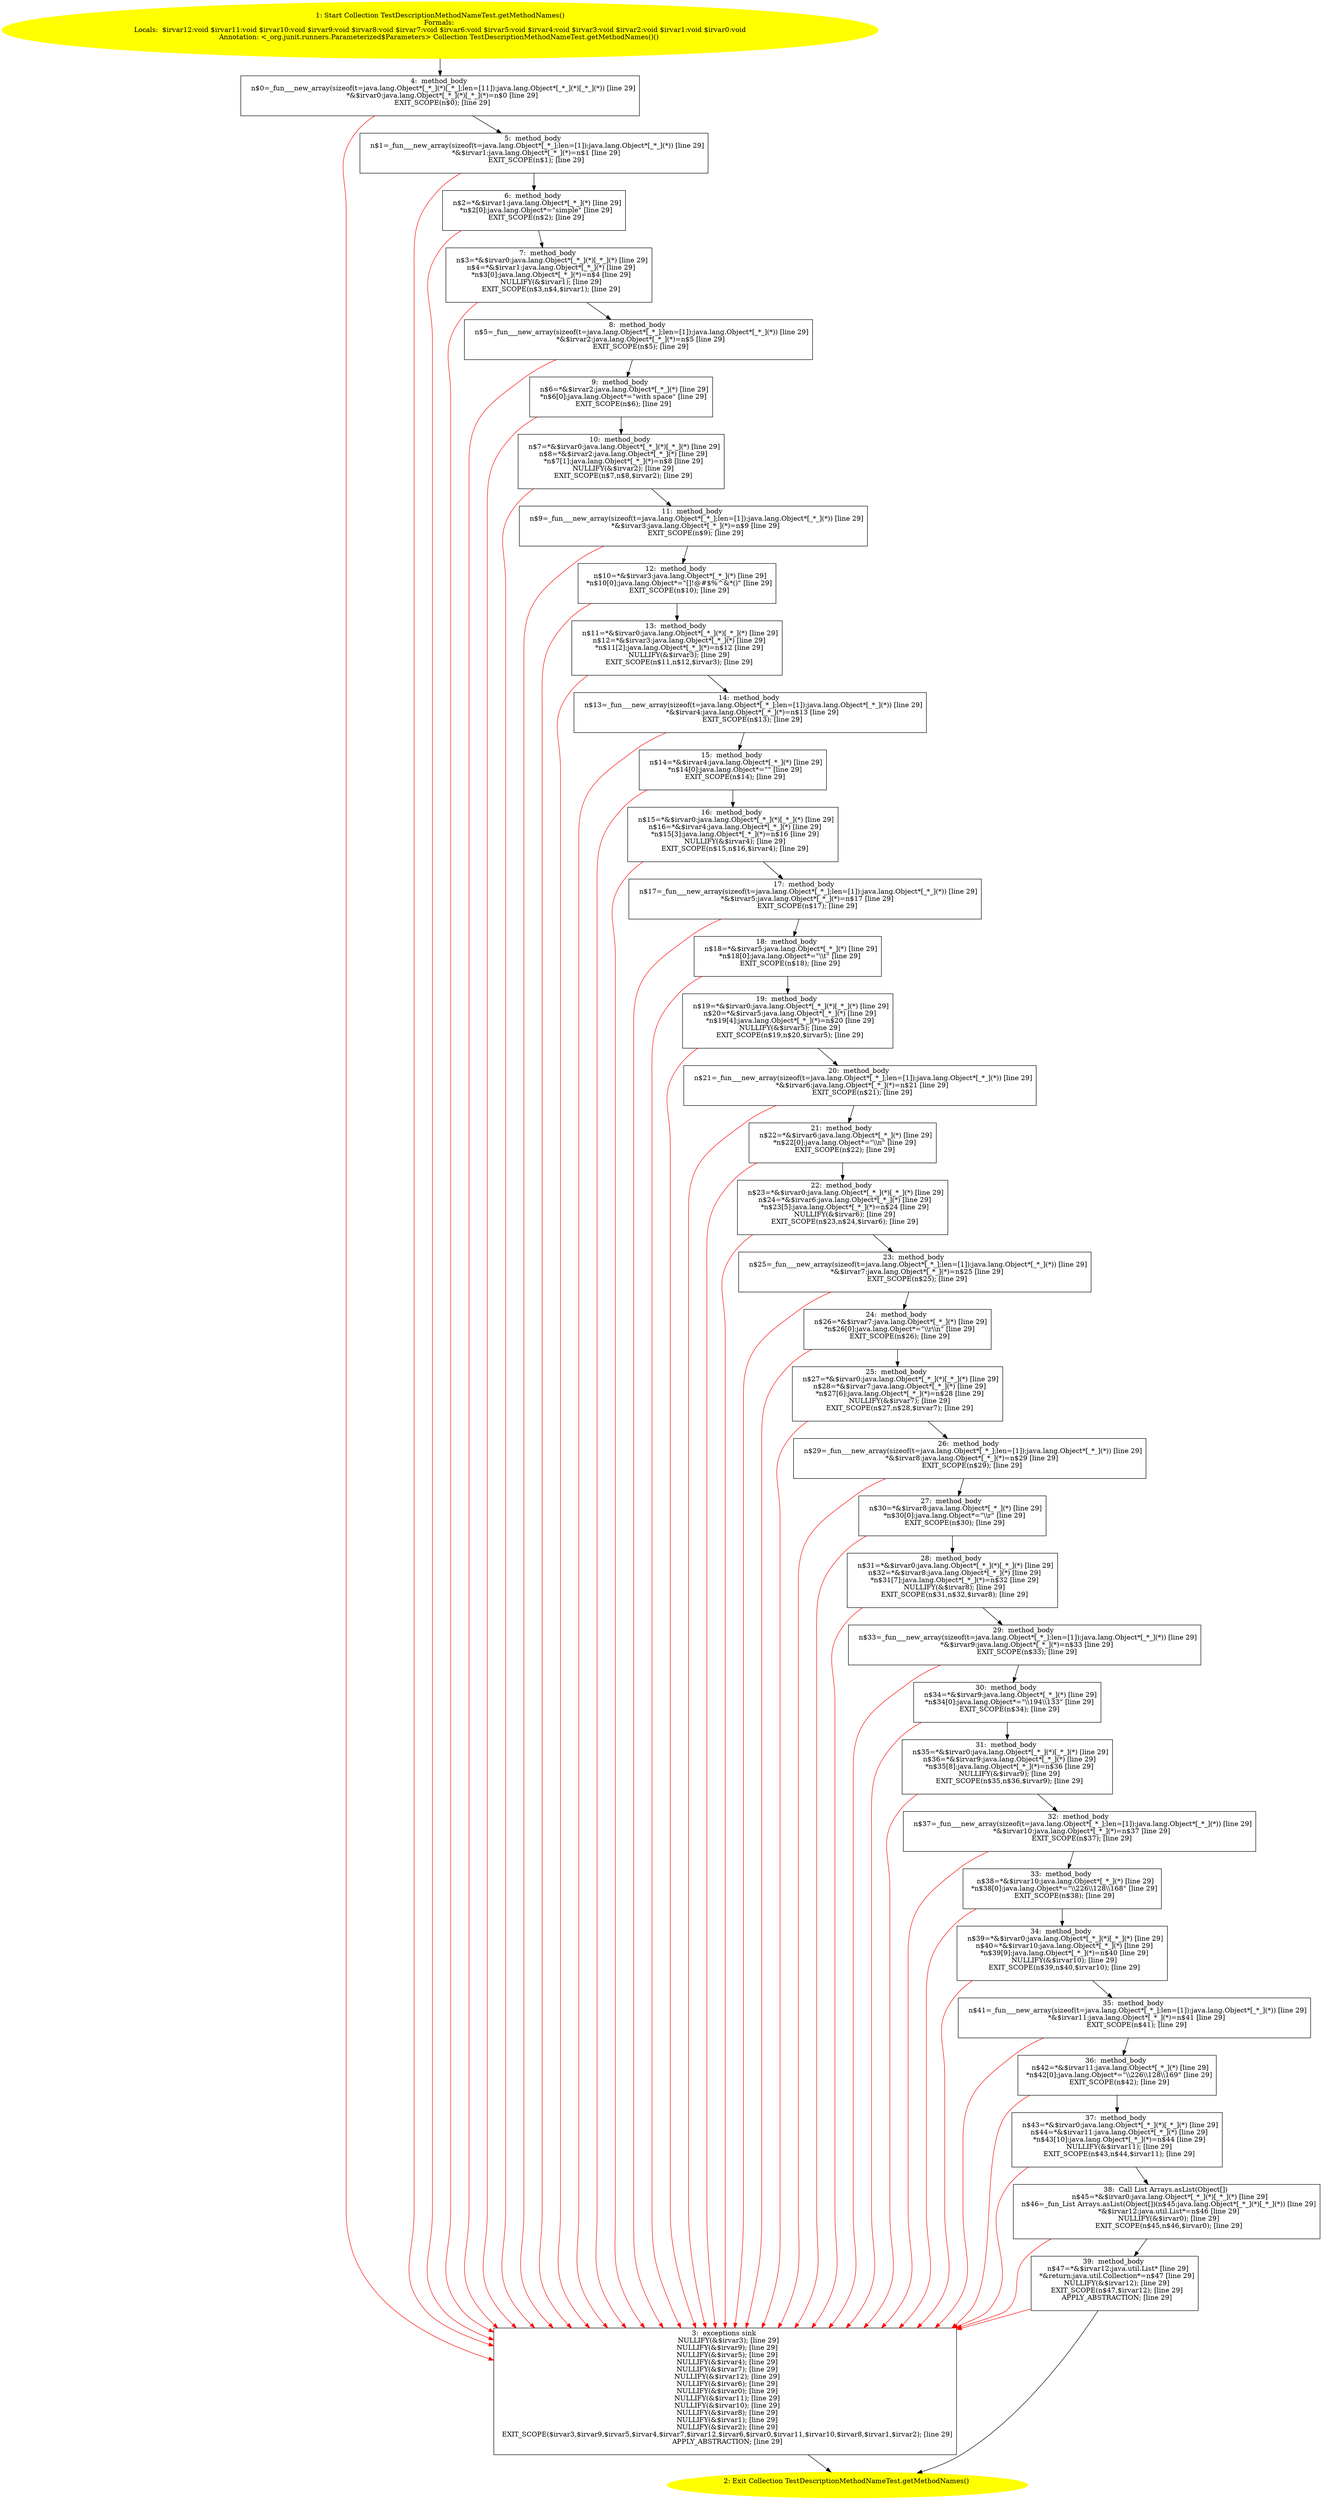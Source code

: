 /* @generated */
digraph cfg {
"org.junit.tests.description.TestDescriptionMethodNameTest.getMethodNames():java.util.Collection.741c9919077178b4e77fc8629b3258a4_1" [label="1: Start Collection TestDescriptionMethodNameTest.getMethodNames()\nFormals: \nLocals:  $irvar12:void $irvar11:void $irvar10:void $irvar9:void $irvar8:void $irvar7:void $irvar6:void $irvar5:void $irvar4:void $irvar3:void $irvar2:void $irvar1:void $irvar0:void\nAnnotation: <_org.junit.runners.Parameterized$Parameters> Collection TestDescriptionMethodNameTest.getMethodNames()() \n  " color=yellow style=filled]
	

	 "org.junit.tests.description.TestDescriptionMethodNameTest.getMethodNames():java.util.Collection.741c9919077178b4e77fc8629b3258a4_1" -> "org.junit.tests.description.TestDescriptionMethodNameTest.getMethodNames():java.util.Collection.741c9919077178b4e77fc8629b3258a4_4" ;
"org.junit.tests.description.TestDescriptionMethodNameTest.getMethodNames():java.util.Collection.741c9919077178b4e77fc8629b3258a4_2" [label="2: Exit Collection TestDescriptionMethodNameTest.getMethodNames() \n  " color=yellow style=filled]
	

"org.junit.tests.description.TestDescriptionMethodNameTest.getMethodNames():java.util.Collection.741c9919077178b4e77fc8629b3258a4_3" [label="3:  exceptions sink \n   NULLIFY(&$irvar3); [line 29]\n  NULLIFY(&$irvar9); [line 29]\n  NULLIFY(&$irvar5); [line 29]\n  NULLIFY(&$irvar4); [line 29]\n  NULLIFY(&$irvar7); [line 29]\n  NULLIFY(&$irvar12); [line 29]\n  NULLIFY(&$irvar6); [line 29]\n  NULLIFY(&$irvar0); [line 29]\n  NULLIFY(&$irvar11); [line 29]\n  NULLIFY(&$irvar10); [line 29]\n  NULLIFY(&$irvar8); [line 29]\n  NULLIFY(&$irvar1); [line 29]\n  NULLIFY(&$irvar2); [line 29]\n  EXIT_SCOPE($irvar3,$irvar9,$irvar5,$irvar4,$irvar7,$irvar12,$irvar6,$irvar0,$irvar11,$irvar10,$irvar8,$irvar1,$irvar2); [line 29]\n  APPLY_ABSTRACTION; [line 29]\n " shape="box"]
	

	 "org.junit.tests.description.TestDescriptionMethodNameTest.getMethodNames():java.util.Collection.741c9919077178b4e77fc8629b3258a4_3" -> "org.junit.tests.description.TestDescriptionMethodNameTest.getMethodNames():java.util.Collection.741c9919077178b4e77fc8629b3258a4_2" ;
"org.junit.tests.description.TestDescriptionMethodNameTest.getMethodNames():java.util.Collection.741c9919077178b4e77fc8629b3258a4_4" [label="4:  method_body \n   n$0=_fun___new_array(sizeof(t=java.lang.Object*[_*_](*)[_*_];len=[11]):java.lang.Object*[_*_](*)[_*_](*)) [line 29]\n  *&$irvar0:java.lang.Object*[_*_](*)[_*_](*)=n$0 [line 29]\n  EXIT_SCOPE(n$0); [line 29]\n " shape="box"]
	

	 "org.junit.tests.description.TestDescriptionMethodNameTest.getMethodNames():java.util.Collection.741c9919077178b4e77fc8629b3258a4_4" -> "org.junit.tests.description.TestDescriptionMethodNameTest.getMethodNames():java.util.Collection.741c9919077178b4e77fc8629b3258a4_5" ;
	 "org.junit.tests.description.TestDescriptionMethodNameTest.getMethodNames():java.util.Collection.741c9919077178b4e77fc8629b3258a4_4" -> "org.junit.tests.description.TestDescriptionMethodNameTest.getMethodNames():java.util.Collection.741c9919077178b4e77fc8629b3258a4_3" [color="red" ];
"org.junit.tests.description.TestDescriptionMethodNameTest.getMethodNames():java.util.Collection.741c9919077178b4e77fc8629b3258a4_5" [label="5:  method_body \n   n$1=_fun___new_array(sizeof(t=java.lang.Object*[_*_];len=[1]):java.lang.Object*[_*_](*)) [line 29]\n  *&$irvar1:java.lang.Object*[_*_](*)=n$1 [line 29]\n  EXIT_SCOPE(n$1); [line 29]\n " shape="box"]
	

	 "org.junit.tests.description.TestDescriptionMethodNameTest.getMethodNames():java.util.Collection.741c9919077178b4e77fc8629b3258a4_5" -> "org.junit.tests.description.TestDescriptionMethodNameTest.getMethodNames():java.util.Collection.741c9919077178b4e77fc8629b3258a4_6" ;
	 "org.junit.tests.description.TestDescriptionMethodNameTest.getMethodNames():java.util.Collection.741c9919077178b4e77fc8629b3258a4_5" -> "org.junit.tests.description.TestDescriptionMethodNameTest.getMethodNames():java.util.Collection.741c9919077178b4e77fc8629b3258a4_3" [color="red" ];
"org.junit.tests.description.TestDescriptionMethodNameTest.getMethodNames():java.util.Collection.741c9919077178b4e77fc8629b3258a4_6" [label="6:  method_body \n   n$2=*&$irvar1:java.lang.Object*[_*_](*) [line 29]\n  *n$2[0]:java.lang.Object*=\"simple\" [line 29]\n  EXIT_SCOPE(n$2); [line 29]\n " shape="box"]
	

	 "org.junit.tests.description.TestDescriptionMethodNameTest.getMethodNames():java.util.Collection.741c9919077178b4e77fc8629b3258a4_6" -> "org.junit.tests.description.TestDescriptionMethodNameTest.getMethodNames():java.util.Collection.741c9919077178b4e77fc8629b3258a4_7" ;
	 "org.junit.tests.description.TestDescriptionMethodNameTest.getMethodNames():java.util.Collection.741c9919077178b4e77fc8629b3258a4_6" -> "org.junit.tests.description.TestDescriptionMethodNameTest.getMethodNames():java.util.Collection.741c9919077178b4e77fc8629b3258a4_3" [color="red" ];
"org.junit.tests.description.TestDescriptionMethodNameTest.getMethodNames():java.util.Collection.741c9919077178b4e77fc8629b3258a4_7" [label="7:  method_body \n   n$3=*&$irvar0:java.lang.Object*[_*_](*)[_*_](*) [line 29]\n  n$4=*&$irvar1:java.lang.Object*[_*_](*) [line 29]\n  *n$3[0]:java.lang.Object*[_*_](*)=n$4 [line 29]\n  NULLIFY(&$irvar1); [line 29]\n  EXIT_SCOPE(n$3,n$4,$irvar1); [line 29]\n " shape="box"]
	

	 "org.junit.tests.description.TestDescriptionMethodNameTest.getMethodNames():java.util.Collection.741c9919077178b4e77fc8629b3258a4_7" -> "org.junit.tests.description.TestDescriptionMethodNameTest.getMethodNames():java.util.Collection.741c9919077178b4e77fc8629b3258a4_8" ;
	 "org.junit.tests.description.TestDescriptionMethodNameTest.getMethodNames():java.util.Collection.741c9919077178b4e77fc8629b3258a4_7" -> "org.junit.tests.description.TestDescriptionMethodNameTest.getMethodNames():java.util.Collection.741c9919077178b4e77fc8629b3258a4_3" [color="red" ];
"org.junit.tests.description.TestDescriptionMethodNameTest.getMethodNames():java.util.Collection.741c9919077178b4e77fc8629b3258a4_8" [label="8:  method_body \n   n$5=_fun___new_array(sizeof(t=java.lang.Object*[_*_];len=[1]):java.lang.Object*[_*_](*)) [line 29]\n  *&$irvar2:java.lang.Object*[_*_](*)=n$5 [line 29]\n  EXIT_SCOPE(n$5); [line 29]\n " shape="box"]
	

	 "org.junit.tests.description.TestDescriptionMethodNameTest.getMethodNames():java.util.Collection.741c9919077178b4e77fc8629b3258a4_8" -> "org.junit.tests.description.TestDescriptionMethodNameTest.getMethodNames():java.util.Collection.741c9919077178b4e77fc8629b3258a4_9" ;
	 "org.junit.tests.description.TestDescriptionMethodNameTest.getMethodNames():java.util.Collection.741c9919077178b4e77fc8629b3258a4_8" -> "org.junit.tests.description.TestDescriptionMethodNameTest.getMethodNames():java.util.Collection.741c9919077178b4e77fc8629b3258a4_3" [color="red" ];
"org.junit.tests.description.TestDescriptionMethodNameTest.getMethodNames():java.util.Collection.741c9919077178b4e77fc8629b3258a4_9" [label="9:  method_body \n   n$6=*&$irvar2:java.lang.Object*[_*_](*) [line 29]\n  *n$6[0]:java.lang.Object*=\"with space\" [line 29]\n  EXIT_SCOPE(n$6); [line 29]\n " shape="box"]
	

	 "org.junit.tests.description.TestDescriptionMethodNameTest.getMethodNames():java.util.Collection.741c9919077178b4e77fc8629b3258a4_9" -> "org.junit.tests.description.TestDescriptionMethodNameTest.getMethodNames():java.util.Collection.741c9919077178b4e77fc8629b3258a4_10" ;
	 "org.junit.tests.description.TestDescriptionMethodNameTest.getMethodNames():java.util.Collection.741c9919077178b4e77fc8629b3258a4_9" -> "org.junit.tests.description.TestDescriptionMethodNameTest.getMethodNames():java.util.Collection.741c9919077178b4e77fc8629b3258a4_3" [color="red" ];
"org.junit.tests.description.TestDescriptionMethodNameTest.getMethodNames():java.util.Collection.741c9919077178b4e77fc8629b3258a4_10" [label="10:  method_body \n   n$7=*&$irvar0:java.lang.Object*[_*_](*)[_*_](*) [line 29]\n  n$8=*&$irvar2:java.lang.Object*[_*_](*) [line 29]\n  *n$7[1]:java.lang.Object*[_*_](*)=n$8 [line 29]\n  NULLIFY(&$irvar2); [line 29]\n  EXIT_SCOPE(n$7,n$8,$irvar2); [line 29]\n " shape="box"]
	

	 "org.junit.tests.description.TestDescriptionMethodNameTest.getMethodNames():java.util.Collection.741c9919077178b4e77fc8629b3258a4_10" -> "org.junit.tests.description.TestDescriptionMethodNameTest.getMethodNames():java.util.Collection.741c9919077178b4e77fc8629b3258a4_11" ;
	 "org.junit.tests.description.TestDescriptionMethodNameTest.getMethodNames():java.util.Collection.741c9919077178b4e77fc8629b3258a4_10" -> "org.junit.tests.description.TestDescriptionMethodNameTest.getMethodNames():java.util.Collection.741c9919077178b4e77fc8629b3258a4_3" [color="red" ];
"org.junit.tests.description.TestDescriptionMethodNameTest.getMethodNames():java.util.Collection.741c9919077178b4e77fc8629b3258a4_11" [label="11:  method_body \n   n$9=_fun___new_array(sizeof(t=java.lang.Object*[_*_];len=[1]):java.lang.Object*[_*_](*)) [line 29]\n  *&$irvar3:java.lang.Object*[_*_](*)=n$9 [line 29]\n  EXIT_SCOPE(n$9); [line 29]\n " shape="box"]
	

	 "org.junit.tests.description.TestDescriptionMethodNameTest.getMethodNames():java.util.Collection.741c9919077178b4e77fc8629b3258a4_11" -> "org.junit.tests.description.TestDescriptionMethodNameTest.getMethodNames():java.util.Collection.741c9919077178b4e77fc8629b3258a4_12" ;
	 "org.junit.tests.description.TestDescriptionMethodNameTest.getMethodNames():java.util.Collection.741c9919077178b4e77fc8629b3258a4_11" -> "org.junit.tests.description.TestDescriptionMethodNameTest.getMethodNames():java.util.Collection.741c9919077178b4e77fc8629b3258a4_3" [color="red" ];
"org.junit.tests.description.TestDescriptionMethodNameTest.getMethodNames():java.util.Collection.741c9919077178b4e77fc8629b3258a4_12" [label="12:  method_body \n   n$10=*&$irvar3:java.lang.Object*[_*_](*) [line 29]\n  *n$10[0]:java.lang.Object*=\"[]!@#$%^&*()\" [line 29]\n  EXIT_SCOPE(n$10); [line 29]\n " shape="box"]
	

	 "org.junit.tests.description.TestDescriptionMethodNameTest.getMethodNames():java.util.Collection.741c9919077178b4e77fc8629b3258a4_12" -> "org.junit.tests.description.TestDescriptionMethodNameTest.getMethodNames():java.util.Collection.741c9919077178b4e77fc8629b3258a4_13" ;
	 "org.junit.tests.description.TestDescriptionMethodNameTest.getMethodNames():java.util.Collection.741c9919077178b4e77fc8629b3258a4_12" -> "org.junit.tests.description.TestDescriptionMethodNameTest.getMethodNames():java.util.Collection.741c9919077178b4e77fc8629b3258a4_3" [color="red" ];
"org.junit.tests.description.TestDescriptionMethodNameTest.getMethodNames():java.util.Collection.741c9919077178b4e77fc8629b3258a4_13" [label="13:  method_body \n   n$11=*&$irvar0:java.lang.Object*[_*_](*)[_*_](*) [line 29]\n  n$12=*&$irvar3:java.lang.Object*[_*_](*) [line 29]\n  *n$11[2]:java.lang.Object*[_*_](*)=n$12 [line 29]\n  NULLIFY(&$irvar3); [line 29]\n  EXIT_SCOPE(n$11,n$12,$irvar3); [line 29]\n " shape="box"]
	

	 "org.junit.tests.description.TestDescriptionMethodNameTest.getMethodNames():java.util.Collection.741c9919077178b4e77fc8629b3258a4_13" -> "org.junit.tests.description.TestDescriptionMethodNameTest.getMethodNames():java.util.Collection.741c9919077178b4e77fc8629b3258a4_14" ;
	 "org.junit.tests.description.TestDescriptionMethodNameTest.getMethodNames():java.util.Collection.741c9919077178b4e77fc8629b3258a4_13" -> "org.junit.tests.description.TestDescriptionMethodNameTest.getMethodNames():java.util.Collection.741c9919077178b4e77fc8629b3258a4_3" [color="red" ];
"org.junit.tests.description.TestDescriptionMethodNameTest.getMethodNames():java.util.Collection.741c9919077178b4e77fc8629b3258a4_14" [label="14:  method_body \n   n$13=_fun___new_array(sizeof(t=java.lang.Object*[_*_];len=[1]):java.lang.Object*[_*_](*)) [line 29]\n  *&$irvar4:java.lang.Object*[_*_](*)=n$13 [line 29]\n  EXIT_SCOPE(n$13); [line 29]\n " shape="box"]
	

	 "org.junit.tests.description.TestDescriptionMethodNameTest.getMethodNames():java.util.Collection.741c9919077178b4e77fc8629b3258a4_14" -> "org.junit.tests.description.TestDescriptionMethodNameTest.getMethodNames():java.util.Collection.741c9919077178b4e77fc8629b3258a4_15" ;
	 "org.junit.tests.description.TestDescriptionMethodNameTest.getMethodNames():java.util.Collection.741c9919077178b4e77fc8629b3258a4_14" -> "org.junit.tests.description.TestDescriptionMethodNameTest.getMethodNames():java.util.Collection.741c9919077178b4e77fc8629b3258a4_3" [color="red" ];
"org.junit.tests.description.TestDescriptionMethodNameTest.getMethodNames():java.util.Collection.741c9919077178b4e77fc8629b3258a4_15" [label="15:  method_body \n   n$14=*&$irvar4:java.lang.Object*[_*_](*) [line 29]\n  *n$14[0]:java.lang.Object*=\"\" [line 29]\n  EXIT_SCOPE(n$14); [line 29]\n " shape="box"]
	

	 "org.junit.tests.description.TestDescriptionMethodNameTest.getMethodNames():java.util.Collection.741c9919077178b4e77fc8629b3258a4_15" -> "org.junit.tests.description.TestDescriptionMethodNameTest.getMethodNames():java.util.Collection.741c9919077178b4e77fc8629b3258a4_16" ;
	 "org.junit.tests.description.TestDescriptionMethodNameTest.getMethodNames():java.util.Collection.741c9919077178b4e77fc8629b3258a4_15" -> "org.junit.tests.description.TestDescriptionMethodNameTest.getMethodNames():java.util.Collection.741c9919077178b4e77fc8629b3258a4_3" [color="red" ];
"org.junit.tests.description.TestDescriptionMethodNameTest.getMethodNames():java.util.Collection.741c9919077178b4e77fc8629b3258a4_16" [label="16:  method_body \n   n$15=*&$irvar0:java.lang.Object*[_*_](*)[_*_](*) [line 29]\n  n$16=*&$irvar4:java.lang.Object*[_*_](*) [line 29]\n  *n$15[3]:java.lang.Object*[_*_](*)=n$16 [line 29]\n  NULLIFY(&$irvar4); [line 29]\n  EXIT_SCOPE(n$15,n$16,$irvar4); [line 29]\n " shape="box"]
	

	 "org.junit.tests.description.TestDescriptionMethodNameTest.getMethodNames():java.util.Collection.741c9919077178b4e77fc8629b3258a4_16" -> "org.junit.tests.description.TestDescriptionMethodNameTest.getMethodNames():java.util.Collection.741c9919077178b4e77fc8629b3258a4_17" ;
	 "org.junit.tests.description.TestDescriptionMethodNameTest.getMethodNames():java.util.Collection.741c9919077178b4e77fc8629b3258a4_16" -> "org.junit.tests.description.TestDescriptionMethodNameTest.getMethodNames():java.util.Collection.741c9919077178b4e77fc8629b3258a4_3" [color="red" ];
"org.junit.tests.description.TestDescriptionMethodNameTest.getMethodNames():java.util.Collection.741c9919077178b4e77fc8629b3258a4_17" [label="17:  method_body \n   n$17=_fun___new_array(sizeof(t=java.lang.Object*[_*_];len=[1]):java.lang.Object*[_*_](*)) [line 29]\n  *&$irvar5:java.lang.Object*[_*_](*)=n$17 [line 29]\n  EXIT_SCOPE(n$17); [line 29]\n " shape="box"]
	

	 "org.junit.tests.description.TestDescriptionMethodNameTest.getMethodNames():java.util.Collection.741c9919077178b4e77fc8629b3258a4_17" -> "org.junit.tests.description.TestDescriptionMethodNameTest.getMethodNames():java.util.Collection.741c9919077178b4e77fc8629b3258a4_18" ;
	 "org.junit.tests.description.TestDescriptionMethodNameTest.getMethodNames():java.util.Collection.741c9919077178b4e77fc8629b3258a4_17" -> "org.junit.tests.description.TestDescriptionMethodNameTest.getMethodNames():java.util.Collection.741c9919077178b4e77fc8629b3258a4_3" [color="red" ];
"org.junit.tests.description.TestDescriptionMethodNameTest.getMethodNames():java.util.Collection.741c9919077178b4e77fc8629b3258a4_18" [label="18:  method_body \n   n$18=*&$irvar5:java.lang.Object*[_*_](*) [line 29]\n  *n$18[0]:java.lang.Object*=\"\\\\t\" [line 29]\n  EXIT_SCOPE(n$18); [line 29]\n " shape="box"]
	

	 "org.junit.tests.description.TestDescriptionMethodNameTest.getMethodNames():java.util.Collection.741c9919077178b4e77fc8629b3258a4_18" -> "org.junit.tests.description.TestDescriptionMethodNameTest.getMethodNames():java.util.Collection.741c9919077178b4e77fc8629b3258a4_19" ;
	 "org.junit.tests.description.TestDescriptionMethodNameTest.getMethodNames():java.util.Collection.741c9919077178b4e77fc8629b3258a4_18" -> "org.junit.tests.description.TestDescriptionMethodNameTest.getMethodNames():java.util.Collection.741c9919077178b4e77fc8629b3258a4_3" [color="red" ];
"org.junit.tests.description.TestDescriptionMethodNameTest.getMethodNames():java.util.Collection.741c9919077178b4e77fc8629b3258a4_19" [label="19:  method_body \n   n$19=*&$irvar0:java.lang.Object*[_*_](*)[_*_](*) [line 29]\n  n$20=*&$irvar5:java.lang.Object*[_*_](*) [line 29]\n  *n$19[4]:java.lang.Object*[_*_](*)=n$20 [line 29]\n  NULLIFY(&$irvar5); [line 29]\n  EXIT_SCOPE(n$19,n$20,$irvar5); [line 29]\n " shape="box"]
	

	 "org.junit.tests.description.TestDescriptionMethodNameTest.getMethodNames():java.util.Collection.741c9919077178b4e77fc8629b3258a4_19" -> "org.junit.tests.description.TestDescriptionMethodNameTest.getMethodNames():java.util.Collection.741c9919077178b4e77fc8629b3258a4_20" ;
	 "org.junit.tests.description.TestDescriptionMethodNameTest.getMethodNames():java.util.Collection.741c9919077178b4e77fc8629b3258a4_19" -> "org.junit.tests.description.TestDescriptionMethodNameTest.getMethodNames():java.util.Collection.741c9919077178b4e77fc8629b3258a4_3" [color="red" ];
"org.junit.tests.description.TestDescriptionMethodNameTest.getMethodNames():java.util.Collection.741c9919077178b4e77fc8629b3258a4_20" [label="20:  method_body \n   n$21=_fun___new_array(sizeof(t=java.lang.Object*[_*_];len=[1]):java.lang.Object*[_*_](*)) [line 29]\n  *&$irvar6:java.lang.Object*[_*_](*)=n$21 [line 29]\n  EXIT_SCOPE(n$21); [line 29]\n " shape="box"]
	

	 "org.junit.tests.description.TestDescriptionMethodNameTest.getMethodNames():java.util.Collection.741c9919077178b4e77fc8629b3258a4_20" -> "org.junit.tests.description.TestDescriptionMethodNameTest.getMethodNames():java.util.Collection.741c9919077178b4e77fc8629b3258a4_21" ;
	 "org.junit.tests.description.TestDescriptionMethodNameTest.getMethodNames():java.util.Collection.741c9919077178b4e77fc8629b3258a4_20" -> "org.junit.tests.description.TestDescriptionMethodNameTest.getMethodNames():java.util.Collection.741c9919077178b4e77fc8629b3258a4_3" [color="red" ];
"org.junit.tests.description.TestDescriptionMethodNameTest.getMethodNames():java.util.Collection.741c9919077178b4e77fc8629b3258a4_21" [label="21:  method_body \n   n$22=*&$irvar6:java.lang.Object*[_*_](*) [line 29]\n  *n$22[0]:java.lang.Object*=\"\\\\n\" [line 29]\n  EXIT_SCOPE(n$22); [line 29]\n " shape="box"]
	

	 "org.junit.tests.description.TestDescriptionMethodNameTest.getMethodNames():java.util.Collection.741c9919077178b4e77fc8629b3258a4_21" -> "org.junit.tests.description.TestDescriptionMethodNameTest.getMethodNames():java.util.Collection.741c9919077178b4e77fc8629b3258a4_22" ;
	 "org.junit.tests.description.TestDescriptionMethodNameTest.getMethodNames():java.util.Collection.741c9919077178b4e77fc8629b3258a4_21" -> "org.junit.tests.description.TestDescriptionMethodNameTest.getMethodNames():java.util.Collection.741c9919077178b4e77fc8629b3258a4_3" [color="red" ];
"org.junit.tests.description.TestDescriptionMethodNameTest.getMethodNames():java.util.Collection.741c9919077178b4e77fc8629b3258a4_22" [label="22:  method_body \n   n$23=*&$irvar0:java.lang.Object*[_*_](*)[_*_](*) [line 29]\n  n$24=*&$irvar6:java.lang.Object*[_*_](*) [line 29]\n  *n$23[5]:java.lang.Object*[_*_](*)=n$24 [line 29]\n  NULLIFY(&$irvar6); [line 29]\n  EXIT_SCOPE(n$23,n$24,$irvar6); [line 29]\n " shape="box"]
	

	 "org.junit.tests.description.TestDescriptionMethodNameTest.getMethodNames():java.util.Collection.741c9919077178b4e77fc8629b3258a4_22" -> "org.junit.tests.description.TestDescriptionMethodNameTest.getMethodNames():java.util.Collection.741c9919077178b4e77fc8629b3258a4_23" ;
	 "org.junit.tests.description.TestDescriptionMethodNameTest.getMethodNames():java.util.Collection.741c9919077178b4e77fc8629b3258a4_22" -> "org.junit.tests.description.TestDescriptionMethodNameTest.getMethodNames():java.util.Collection.741c9919077178b4e77fc8629b3258a4_3" [color="red" ];
"org.junit.tests.description.TestDescriptionMethodNameTest.getMethodNames():java.util.Collection.741c9919077178b4e77fc8629b3258a4_23" [label="23:  method_body \n   n$25=_fun___new_array(sizeof(t=java.lang.Object*[_*_];len=[1]):java.lang.Object*[_*_](*)) [line 29]\n  *&$irvar7:java.lang.Object*[_*_](*)=n$25 [line 29]\n  EXIT_SCOPE(n$25); [line 29]\n " shape="box"]
	

	 "org.junit.tests.description.TestDescriptionMethodNameTest.getMethodNames():java.util.Collection.741c9919077178b4e77fc8629b3258a4_23" -> "org.junit.tests.description.TestDescriptionMethodNameTest.getMethodNames():java.util.Collection.741c9919077178b4e77fc8629b3258a4_24" ;
	 "org.junit.tests.description.TestDescriptionMethodNameTest.getMethodNames():java.util.Collection.741c9919077178b4e77fc8629b3258a4_23" -> "org.junit.tests.description.TestDescriptionMethodNameTest.getMethodNames():java.util.Collection.741c9919077178b4e77fc8629b3258a4_3" [color="red" ];
"org.junit.tests.description.TestDescriptionMethodNameTest.getMethodNames():java.util.Collection.741c9919077178b4e77fc8629b3258a4_24" [label="24:  method_body \n   n$26=*&$irvar7:java.lang.Object*[_*_](*) [line 29]\n  *n$26[0]:java.lang.Object*=\"\\\\r\\\\n\" [line 29]\n  EXIT_SCOPE(n$26); [line 29]\n " shape="box"]
	

	 "org.junit.tests.description.TestDescriptionMethodNameTest.getMethodNames():java.util.Collection.741c9919077178b4e77fc8629b3258a4_24" -> "org.junit.tests.description.TestDescriptionMethodNameTest.getMethodNames():java.util.Collection.741c9919077178b4e77fc8629b3258a4_25" ;
	 "org.junit.tests.description.TestDescriptionMethodNameTest.getMethodNames():java.util.Collection.741c9919077178b4e77fc8629b3258a4_24" -> "org.junit.tests.description.TestDescriptionMethodNameTest.getMethodNames():java.util.Collection.741c9919077178b4e77fc8629b3258a4_3" [color="red" ];
"org.junit.tests.description.TestDescriptionMethodNameTest.getMethodNames():java.util.Collection.741c9919077178b4e77fc8629b3258a4_25" [label="25:  method_body \n   n$27=*&$irvar0:java.lang.Object*[_*_](*)[_*_](*) [line 29]\n  n$28=*&$irvar7:java.lang.Object*[_*_](*) [line 29]\n  *n$27[6]:java.lang.Object*[_*_](*)=n$28 [line 29]\n  NULLIFY(&$irvar7); [line 29]\n  EXIT_SCOPE(n$27,n$28,$irvar7); [line 29]\n " shape="box"]
	

	 "org.junit.tests.description.TestDescriptionMethodNameTest.getMethodNames():java.util.Collection.741c9919077178b4e77fc8629b3258a4_25" -> "org.junit.tests.description.TestDescriptionMethodNameTest.getMethodNames():java.util.Collection.741c9919077178b4e77fc8629b3258a4_26" ;
	 "org.junit.tests.description.TestDescriptionMethodNameTest.getMethodNames():java.util.Collection.741c9919077178b4e77fc8629b3258a4_25" -> "org.junit.tests.description.TestDescriptionMethodNameTest.getMethodNames():java.util.Collection.741c9919077178b4e77fc8629b3258a4_3" [color="red" ];
"org.junit.tests.description.TestDescriptionMethodNameTest.getMethodNames():java.util.Collection.741c9919077178b4e77fc8629b3258a4_26" [label="26:  method_body \n   n$29=_fun___new_array(sizeof(t=java.lang.Object*[_*_];len=[1]):java.lang.Object*[_*_](*)) [line 29]\n  *&$irvar8:java.lang.Object*[_*_](*)=n$29 [line 29]\n  EXIT_SCOPE(n$29); [line 29]\n " shape="box"]
	

	 "org.junit.tests.description.TestDescriptionMethodNameTest.getMethodNames():java.util.Collection.741c9919077178b4e77fc8629b3258a4_26" -> "org.junit.tests.description.TestDescriptionMethodNameTest.getMethodNames():java.util.Collection.741c9919077178b4e77fc8629b3258a4_27" ;
	 "org.junit.tests.description.TestDescriptionMethodNameTest.getMethodNames():java.util.Collection.741c9919077178b4e77fc8629b3258a4_26" -> "org.junit.tests.description.TestDescriptionMethodNameTest.getMethodNames():java.util.Collection.741c9919077178b4e77fc8629b3258a4_3" [color="red" ];
"org.junit.tests.description.TestDescriptionMethodNameTest.getMethodNames():java.util.Collection.741c9919077178b4e77fc8629b3258a4_27" [label="27:  method_body \n   n$30=*&$irvar8:java.lang.Object*[_*_](*) [line 29]\n  *n$30[0]:java.lang.Object*=\"\\\\r\" [line 29]\n  EXIT_SCOPE(n$30); [line 29]\n " shape="box"]
	

	 "org.junit.tests.description.TestDescriptionMethodNameTest.getMethodNames():java.util.Collection.741c9919077178b4e77fc8629b3258a4_27" -> "org.junit.tests.description.TestDescriptionMethodNameTest.getMethodNames():java.util.Collection.741c9919077178b4e77fc8629b3258a4_28" ;
	 "org.junit.tests.description.TestDescriptionMethodNameTest.getMethodNames():java.util.Collection.741c9919077178b4e77fc8629b3258a4_27" -> "org.junit.tests.description.TestDescriptionMethodNameTest.getMethodNames():java.util.Collection.741c9919077178b4e77fc8629b3258a4_3" [color="red" ];
"org.junit.tests.description.TestDescriptionMethodNameTest.getMethodNames():java.util.Collection.741c9919077178b4e77fc8629b3258a4_28" [label="28:  method_body \n   n$31=*&$irvar0:java.lang.Object*[_*_](*)[_*_](*) [line 29]\n  n$32=*&$irvar8:java.lang.Object*[_*_](*) [line 29]\n  *n$31[7]:java.lang.Object*[_*_](*)=n$32 [line 29]\n  NULLIFY(&$irvar8); [line 29]\n  EXIT_SCOPE(n$31,n$32,$irvar8); [line 29]\n " shape="box"]
	

	 "org.junit.tests.description.TestDescriptionMethodNameTest.getMethodNames():java.util.Collection.741c9919077178b4e77fc8629b3258a4_28" -> "org.junit.tests.description.TestDescriptionMethodNameTest.getMethodNames():java.util.Collection.741c9919077178b4e77fc8629b3258a4_29" ;
	 "org.junit.tests.description.TestDescriptionMethodNameTest.getMethodNames():java.util.Collection.741c9919077178b4e77fc8629b3258a4_28" -> "org.junit.tests.description.TestDescriptionMethodNameTest.getMethodNames():java.util.Collection.741c9919077178b4e77fc8629b3258a4_3" [color="red" ];
"org.junit.tests.description.TestDescriptionMethodNameTest.getMethodNames():java.util.Collection.741c9919077178b4e77fc8629b3258a4_29" [label="29:  method_body \n   n$33=_fun___new_array(sizeof(t=java.lang.Object*[_*_];len=[1]):java.lang.Object*[_*_](*)) [line 29]\n  *&$irvar9:java.lang.Object*[_*_](*)=n$33 [line 29]\n  EXIT_SCOPE(n$33); [line 29]\n " shape="box"]
	

	 "org.junit.tests.description.TestDescriptionMethodNameTest.getMethodNames():java.util.Collection.741c9919077178b4e77fc8629b3258a4_29" -> "org.junit.tests.description.TestDescriptionMethodNameTest.getMethodNames():java.util.Collection.741c9919077178b4e77fc8629b3258a4_30" ;
	 "org.junit.tests.description.TestDescriptionMethodNameTest.getMethodNames():java.util.Collection.741c9919077178b4e77fc8629b3258a4_29" -> "org.junit.tests.description.TestDescriptionMethodNameTest.getMethodNames():java.util.Collection.741c9919077178b4e77fc8629b3258a4_3" [color="red" ];
"org.junit.tests.description.TestDescriptionMethodNameTest.getMethodNames():java.util.Collection.741c9919077178b4e77fc8629b3258a4_30" [label="30:  method_body \n   n$34=*&$irvar9:java.lang.Object*[_*_](*) [line 29]\n  *n$34[0]:java.lang.Object*=\"\\\\194\\\\133\" [line 29]\n  EXIT_SCOPE(n$34); [line 29]\n " shape="box"]
	

	 "org.junit.tests.description.TestDescriptionMethodNameTest.getMethodNames():java.util.Collection.741c9919077178b4e77fc8629b3258a4_30" -> "org.junit.tests.description.TestDescriptionMethodNameTest.getMethodNames():java.util.Collection.741c9919077178b4e77fc8629b3258a4_31" ;
	 "org.junit.tests.description.TestDescriptionMethodNameTest.getMethodNames():java.util.Collection.741c9919077178b4e77fc8629b3258a4_30" -> "org.junit.tests.description.TestDescriptionMethodNameTest.getMethodNames():java.util.Collection.741c9919077178b4e77fc8629b3258a4_3" [color="red" ];
"org.junit.tests.description.TestDescriptionMethodNameTest.getMethodNames():java.util.Collection.741c9919077178b4e77fc8629b3258a4_31" [label="31:  method_body \n   n$35=*&$irvar0:java.lang.Object*[_*_](*)[_*_](*) [line 29]\n  n$36=*&$irvar9:java.lang.Object*[_*_](*) [line 29]\n  *n$35[8]:java.lang.Object*[_*_](*)=n$36 [line 29]\n  NULLIFY(&$irvar9); [line 29]\n  EXIT_SCOPE(n$35,n$36,$irvar9); [line 29]\n " shape="box"]
	

	 "org.junit.tests.description.TestDescriptionMethodNameTest.getMethodNames():java.util.Collection.741c9919077178b4e77fc8629b3258a4_31" -> "org.junit.tests.description.TestDescriptionMethodNameTest.getMethodNames():java.util.Collection.741c9919077178b4e77fc8629b3258a4_32" ;
	 "org.junit.tests.description.TestDescriptionMethodNameTest.getMethodNames():java.util.Collection.741c9919077178b4e77fc8629b3258a4_31" -> "org.junit.tests.description.TestDescriptionMethodNameTest.getMethodNames():java.util.Collection.741c9919077178b4e77fc8629b3258a4_3" [color="red" ];
"org.junit.tests.description.TestDescriptionMethodNameTest.getMethodNames():java.util.Collection.741c9919077178b4e77fc8629b3258a4_32" [label="32:  method_body \n   n$37=_fun___new_array(sizeof(t=java.lang.Object*[_*_];len=[1]):java.lang.Object*[_*_](*)) [line 29]\n  *&$irvar10:java.lang.Object*[_*_](*)=n$37 [line 29]\n  EXIT_SCOPE(n$37); [line 29]\n " shape="box"]
	

	 "org.junit.tests.description.TestDescriptionMethodNameTest.getMethodNames():java.util.Collection.741c9919077178b4e77fc8629b3258a4_32" -> "org.junit.tests.description.TestDescriptionMethodNameTest.getMethodNames():java.util.Collection.741c9919077178b4e77fc8629b3258a4_33" ;
	 "org.junit.tests.description.TestDescriptionMethodNameTest.getMethodNames():java.util.Collection.741c9919077178b4e77fc8629b3258a4_32" -> "org.junit.tests.description.TestDescriptionMethodNameTest.getMethodNames():java.util.Collection.741c9919077178b4e77fc8629b3258a4_3" [color="red" ];
"org.junit.tests.description.TestDescriptionMethodNameTest.getMethodNames():java.util.Collection.741c9919077178b4e77fc8629b3258a4_33" [label="33:  method_body \n   n$38=*&$irvar10:java.lang.Object*[_*_](*) [line 29]\n  *n$38[0]:java.lang.Object*=\"\\\\226\\\\128\\\\168\" [line 29]\n  EXIT_SCOPE(n$38); [line 29]\n " shape="box"]
	

	 "org.junit.tests.description.TestDescriptionMethodNameTest.getMethodNames():java.util.Collection.741c9919077178b4e77fc8629b3258a4_33" -> "org.junit.tests.description.TestDescriptionMethodNameTest.getMethodNames():java.util.Collection.741c9919077178b4e77fc8629b3258a4_34" ;
	 "org.junit.tests.description.TestDescriptionMethodNameTest.getMethodNames():java.util.Collection.741c9919077178b4e77fc8629b3258a4_33" -> "org.junit.tests.description.TestDescriptionMethodNameTest.getMethodNames():java.util.Collection.741c9919077178b4e77fc8629b3258a4_3" [color="red" ];
"org.junit.tests.description.TestDescriptionMethodNameTest.getMethodNames():java.util.Collection.741c9919077178b4e77fc8629b3258a4_34" [label="34:  method_body \n   n$39=*&$irvar0:java.lang.Object*[_*_](*)[_*_](*) [line 29]\n  n$40=*&$irvar10:java.lang.Object*[_*_](*) [line 29]\n  *n$39[9]:java.lang.Object*[_*_](*)=n$40 [line 29]\n  NULLIFY(&$irvar10); [line 29]\n  EXIT_SCOPE(n$39,n$40,$irvar10); [line 29]\n " shape="box"]
	

	 "org.junit.tests.description.TestDescriptionMethodNameTest.getMethodNames():java.util.Collection.741c9919077178b4e77fc8629b3258a4_34" -> "org.junit.tests.description.TestDescriptionMethodNameTest.getMethodNames():java.util.Collection.741c9919077178b4e77fc8629b3258a4_35" ;
	 "org.junit.tests.description.TestDescriptionMethodNameTest.getMethodNames():java.util.Collection.741c9919077178b4e77fc8629b3258a4_34" -> "org.junit.tests.description.TestDescriptionMethodNameTest.getMethodNames():java.util.Collection.741c9919077178b4e77fc8629b3258a4_3" [color="red" ];
"org.junit.tests.description.TestDescriptionMethodNameTest.getMethodNames():java.util.Collection.741c9919077178b4e77fc8629b3258a4_35" [label="35:  method_body \n   n$41=_fun___new_array(sizeof(t=java.lang.Object*[_*_];len=[1]):java.lang.Object*[_*_](*)) [line 29]\n  *&$irvar11:java.lang.Object*[_*_](*)=n$41 [line 29]\n  EXIT_SCOPE(n$41); [line 29]\n " shape="box"]
	

	 "org.junit.tests.description.TestDescriptionMethodNameTest.getMethodNames():java.util.Collection.741c9919077178b4e77fc8629b3258a4_35" -> "org.junit.tests.description.TestDescriptionMethodNameTest.getMethodNames():java.util.Collection.741c9919077178b4e77fc8629b3258a4_36" ;
	 "org.junit.tests.description.TestDescriptionMethodNameTest.getMethodNames():java.util.Collection.741c9919077178b4e77fc8629b3258a4_35" -> "org.junit.tests.description.TestDescriptionMethodNameTest.getMethodNames():java.util.Collection.741c9919077178b4e77fc8629b3258a4_3" [color="red" ];
"org.junit.tests.description.TestDescriptionMethodNameTest.getMethodNames():java.util.Collection.741c9919077178b4e77fc8629b3258a4_36" [label="36:  method_body \n   n$42=*&$irvar11:java.lang.Object*[_*_](*) [line 29]\n  *n$42[0]:java.lang.Object*=\"\\\\226\\\\128\\\\169\" [line 29]\n  EXIT_SCOPE(n$42); [line 29]\n " shape="box"]
	

	 "org.junit.tests.description.TestDescriptionMethodNameTest.getMethodNames():java.util.Collection.741c9919077178b4e77fc8629b3258a4_36" -> "org.junit.tests.description.TestDescriptionMethodNameTest.getMethodNames():java.util.Collection.741c9919077178b4e77fc8629b3258a4_37" ;
	 "org.junit.tests.description.TestDescriptionMethodNameTest.getMethodNames():java.util.Collection.741c9919077178b4e77fc8629b3258a4_36" -> "org.junit.tests.description.TestDescriptionMethodNameTest.getMethodNames():java.util.Collection.741c9919077178b4e77fc8629b3258a4_3" [color="red" ];
"org.junit.tests.description.TestDescriptionMethodNameTest.getMethodNames():java.util.Collection.741c9919077178b4e77fc8629b3258a4_37" [label="37:  method_body \n   n$43=*&$irvar0:java.lang.Object*[_*_](*)[_*_](*) [line 29]\n  n$44=*&$irvar11:java.lang.Object*[_*_](*) [line 29]\n  *n$43[10]:java.lang.Object*[_*_](*)=n$44 [line 29]\n  NULLIFY(&$irvar11); [line 29]\n  EXIT_SCOPE(n$43,n$44,$irvar11); [line 29]\n " shape="box"]
	

	 "org.junit.tests.description.TestDescriptionMethodNameTest.getMethodNames():java.util.Collection.741c9919077178b4e77fc8629b3258a4_37" -> "org.junit.tests.description.TestDescriptionMethodNameTest.getMethodNames():java.util.Collection.741c9919077178b4e77fc8629b3258a4_38" ;
	 "org.junit.tests.description.TestDescriptionMethodNameTest.getMethodNames():java.util.Collection.741c9919077178b4e77fc8629b3258a4_37" -> "org.junit.tests.description.TestDescriptionMethodNameTest.getMethodNames():java.util.Collection.741c9919077178b4e77fc8629b3258a4_3" [color="red" ];
"org.junit.tests.description.TestDescriptionMethodNameTest.getMethodNames():java.util.Collection.741c9919077178b4e77fc8629b3258a4_38" [label="38:  Call List Arrays.asList(Object[]) \n   n$45=*&$irvar0:java.lang.Object*[_*_](*)[_*_](*) [line 29]\n  n$46=_fun_List Arrays.asList(Object[])(n$45:java.lang.Object*[_*_](*)[_*_](*)) [line 29]\n  *&$irvar12:java.util.List*=n$46 [line 29]\n  NULLIFY(&$irvar0); [line 29]\n  EXIT_SCOPE(n$45,n$46,$irvar0); [line 29]\n " shape="box"]
	

	 "org.junit.tests.description.TestDescriptionMethodNameTest.getMethodNames():java.util.Collection.741c9919077178b4e77fc8629b3258a4_38" -> "org.junit.tests.description.TestDescriptionMethodNameTest.getMethodNames():java.util.Collection.741c9919077178b4e77fc8629b3258a4_39" ;
	 "org.junit.tests.description.TestDescriptionMethodNameTest.getMethodNames():java.util.Collection.741c9919077178b4e77fc8629b3258a4_38" -> "org.junit.tests.description.TestDescriptionMethodNameTest.getMethodNames():java.util.Collection.741c9919077178b4e77fc8629b3258a4_3" [color="red" ];
"org.junit.tests.description.TestDescriptionMethodNameTest.getMethodNames():java.util.Collection.741c9919077178b4e77fc8629b3258a4_39" [label="39:  method_body \n   n$47=*&$irvar12:java.util.List* [line 29]\n  *&return:java.util.Collection*=n$47 [line 29]\n  NULLIFY(&$irvar12); [line 29]\n  EXIT_SCOPE(n$47,$irvar12); [line 29]\n  APPLY_ABSTRACTION; [line 29]\n " shape="box"]
	

	 "org.junit.tests.description.TestDescriptionMethodNameTest.getMethodNames():java.util.Collection.741c9919077178b4e77fc8629b3258a4_39" -> "org.junit.tests.description.TestDescriptionMethodNameTest.getMethodNames():java.util.Collection.741c9919077178b4e77fc8629b3258a4_2" ;
	 "org.junit.tests.description.TestDescriptionMethodNameTest.getMethodNames():java.util.Collection.741c9919077178b4e77fc8629b3258a4_39" -> "org.junit.tests.description.TestDescriptionMethodNameTest.getMethodNames():java.util.Collection.741c9919077178b4e77fc8629b3258a4_3" [color="red" ];
}
